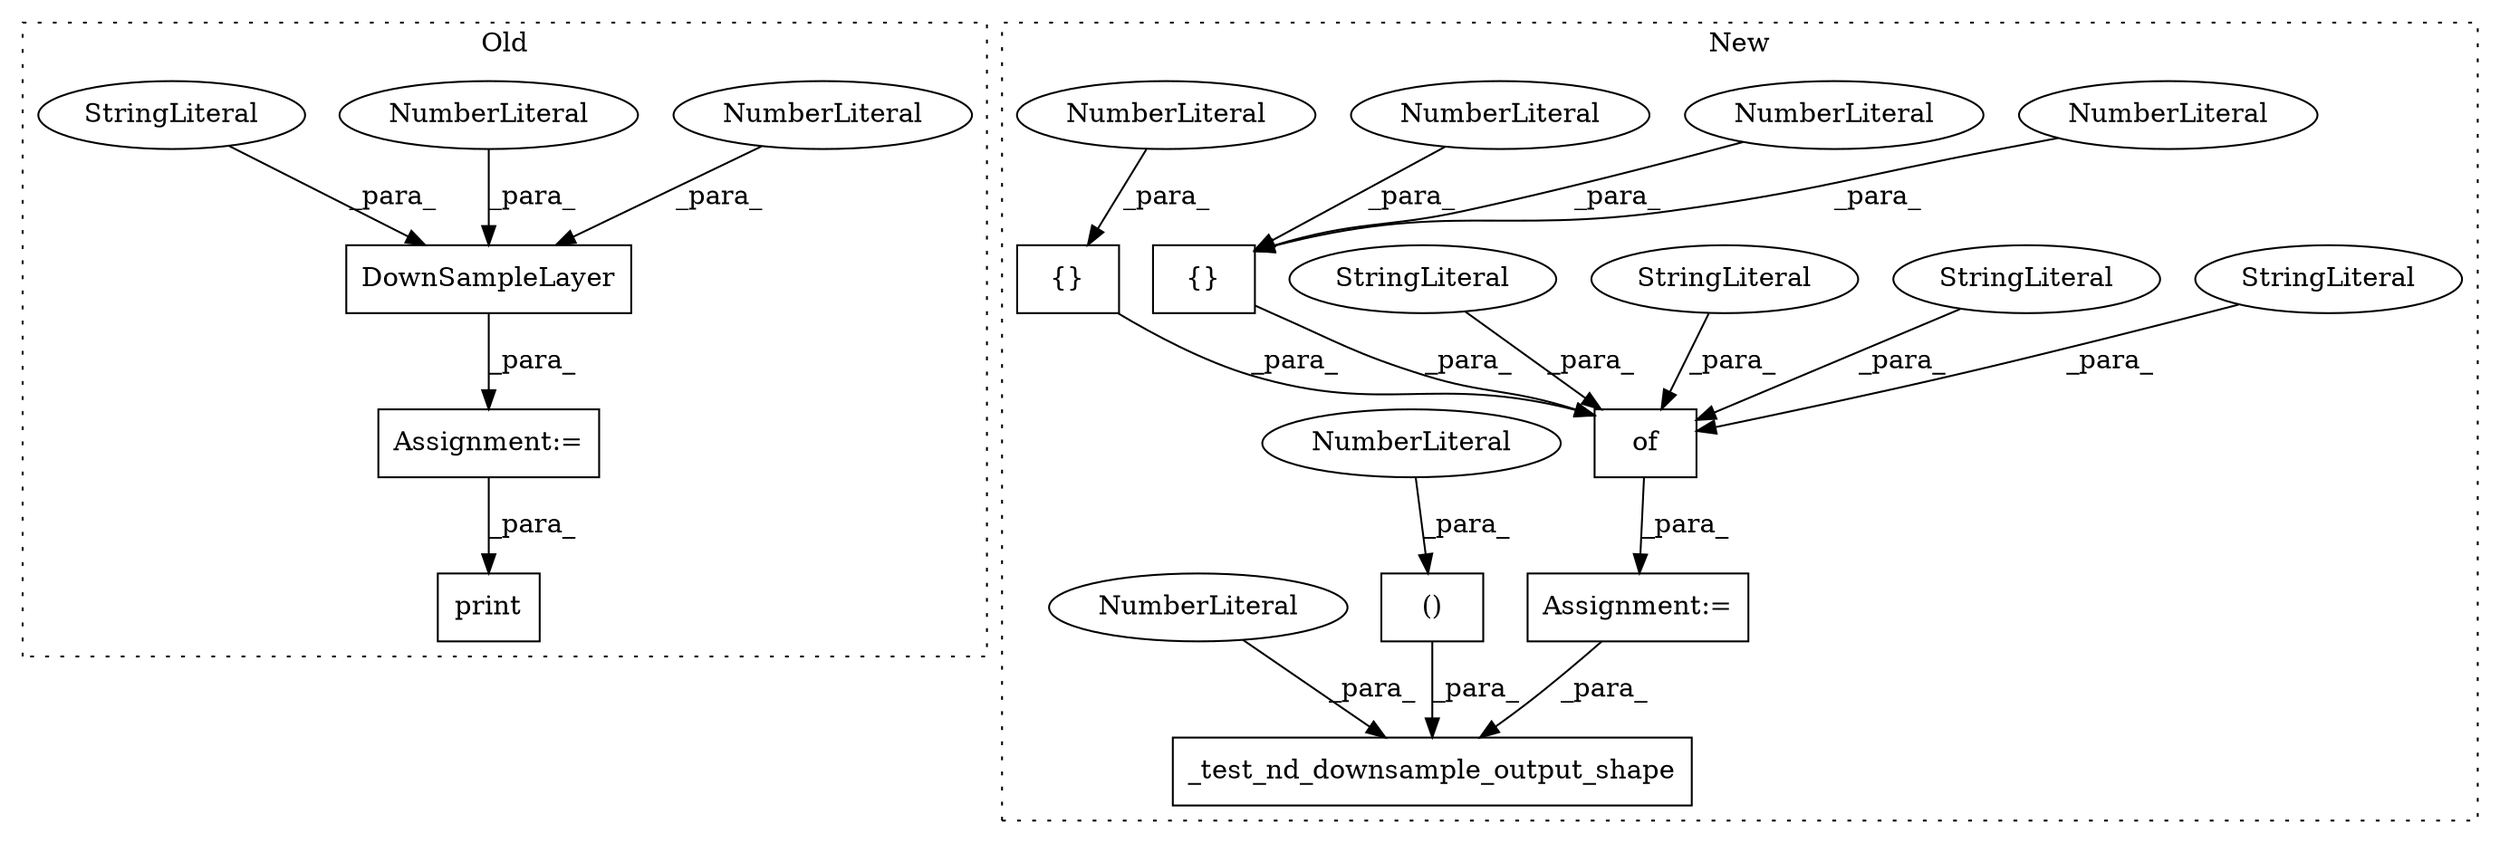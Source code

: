 digraph G {
subgraph cluster0 {
1 [label="DownSampleLayer" a="32" s="1523,1548" l="16,1" shape="box"];
3 [label="print" a="32" s="1601,1624" l="6,1" shape="box"];
7 [label="NumberLiteral" a="34" s="1547" l="1" shape="ellipse"];
8 [label="NumberLiteral" a="34" s="1545" l="1" shape="ellipse"];
12 [label="Assignment:=" a="7" s="1522" l="1" shape="box"];
15 [label="StringLiteral" a="45" s="1539" l="5" shape="ellipse"];
label = "Old";
style="dotted";
}
subgraph cluster1 {
2 [label="of" a="32" s="1769,1841" l="3,1" shape="box"];
4 [label="StringLiteral" a="45" s="1816" l="8" shape="ellipse"];
5 [label="StringLiteral" a="45" s="1785" l="13" shape="ellipse"];
6 [label="StringLiteral" a="45" s="1772" l="6" shape="ellipse"];
9 [label="{}" a="4" s="1834,1840" l="1,1" shape="box"];
10 [label="NumberLiteral" a="34" s="1837" l="1" shape="ellipse"];
11 [label="NumberLiteral" a="34" s="1835" l="1" shape="ellipse"];
13 [label="Assignment:=" a="7" s="1764" l="1" shape="box"];
14 [label="StringLiteral" a="45" s="1779" l="5" shape="ellipse"];
16 [label="{}" a="4" s="1808,1814" l="1,1" shape="box"];
17 [label="NumberLiteral" a="34" s="1839" l="1" shape="ellipse"];
18 [label="NumberLiteral" a="34" s="1811" l="1" shape="ellipse"];
19 [label="_test_nd_downsample_output_shape" a="32" s="1853,1963" l="33,2" shape="box"];
20 [label="()" a="106" s="1905" l="58" shape="box"];
21 [label="NumberLiteral" a="34" s="1933" l="1" shape="ellipse"];
22 [label="NumberLiteral" a="34" s="1886" l="1" shape="ellipse"];
label = "New";
style="dotted";
}
1 -> 12 [label="_para_"];
2 -> 13 [label="_para_"];
4 -> 2 [label="_para_"];
5 -> 2 [label="_para_"];
6 -> 2 [label="_para_"];
7 -> 1 [label="_para_"];
8 -> 1 [label="_para_"];
9 -> 2 [label="_para_"];
10 -> 9 [label="_para_"];
11 -> 9 [label="_para_"];
12 -> 3 [label="_para_"];
13 -> 19 [label="_para_"];
14 -> 2 [label="_para_"];
15 -> 1 [label="_para_"];
16 -> 2 [label="_para_"];
17 -> 9 [label="_para_"];
18 -> 16 [label="_para_"];
20 -> 19 [label="_para_"];
21 -> 20 [label="_para_"];
22 -> 19 [label="_para_"];
}